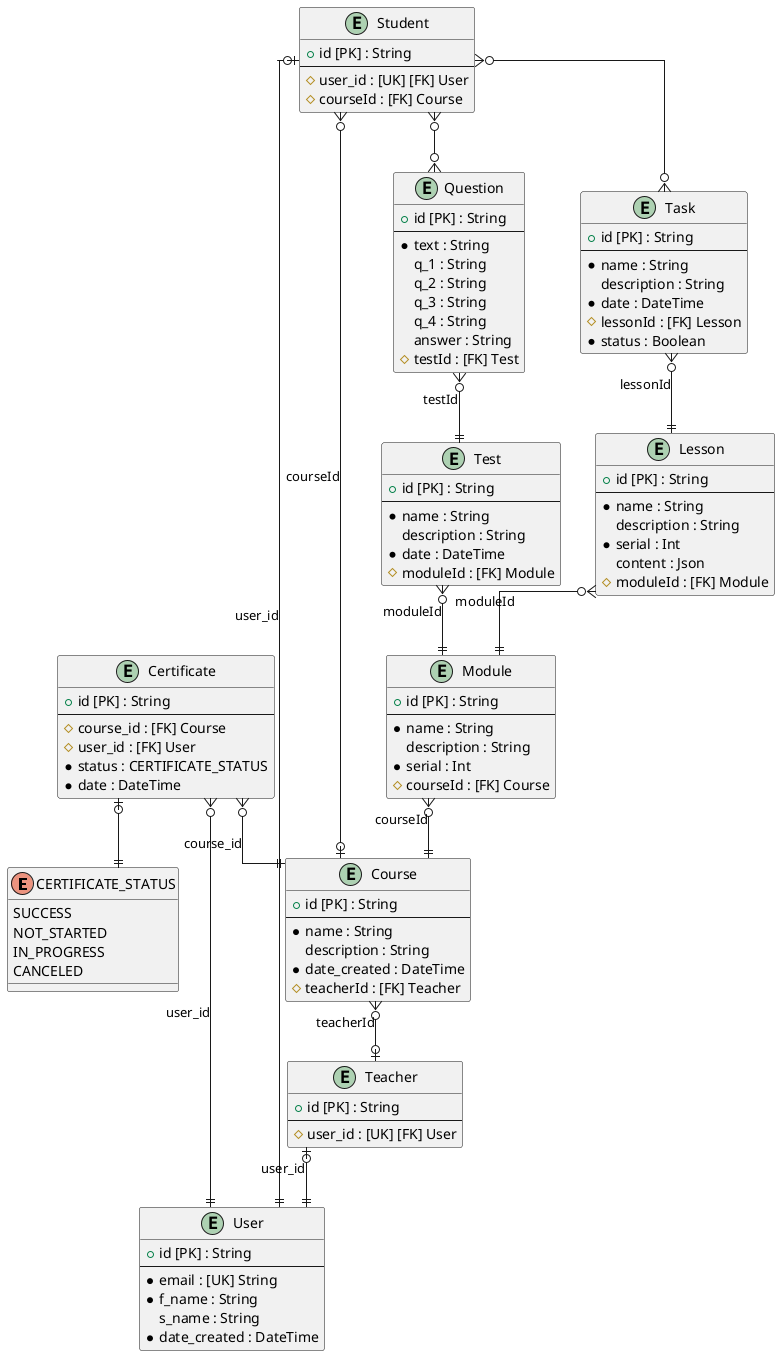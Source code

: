 @startuml erd
skinparam linetype ortho
enum "CERTIFICATE_STATUS" as CERTIFICATE_STATUS {
  SUCCESS
  NOT_STARTED
  IN_PROGRESS
  CANCELED
}
entity "User" as User {
+ id [PK] : String 
--
  * email : [UK] String
  * f_name : String
  s_name : String
  * date_created : DateTime
}

entity "Student" as Student {
+ id [PK] : String 
--
  # user_id : [UK] [FK] User
  # courseId : [FK] Course
}

entity "Course" as Course {
+ id [PK] : String 
--
  * name : String
  description : String
  * date_created : DateTime
  # teacherId : [FK] Teacher
}

entity "Teacher" as Teacher {
+ id [PK] : String 
--
  # user_id : [UK] [FK] User
}

entity "Module" as Module {
+ id [PK] : String 
--
  * name : String
  description : String
  * serial : Int
  # courseId : [FK] Course
}

entity "Test" as Test {
+ id [PK] : String 
--
  * name : String
  description : String
  * date : DateTime
  # moduleId : [FK] Module
}

entity "Question" as Question {
+ id [PK] : String 
--
  * text : String
  q_1 : String
  q_2 : String
  q_3 : String
  q_4 : String
  answer : String
  # testId : [FK] Test
}

entity "Lesson" as Lesson {
+ id [PK] : String 
--
  * name : String
  description : String
  * serial : Int
  content : Json
  # moduleId : [FK] Module
}

entity "Task" as Task {
+ id [PK] : String 
--
  * name : String
  description : String
  * date : DateTime
  # lessonId : [FK] Lesson
  * status : Boolean
}

entity "Certificate" as Certificate {
+ id [PK] : String 
--
  # course_id : [FK] Course
  # user_id : [FK] User
  * status : CERTIFICATE_STATUS
  * date : DateTime
}

' Relations
Student |o--|| User: user_id
Student }o--o| Course: courseId
Course }o--o| Teacher: teacherId
Teacher |o--|| User: user_id
Module }o--|| Course: courseId
Test }o--|| Module: moduleId
Question }o--|| Test: testId
Lesson }o--|| Module: moduleId
Task }o--|| Lesson: lessonId
Certificate }o--|| Course: course_id
Certificate }o--|| User: user_id
' ManyToMany Relations
Student }o--o{ Question
Student }o--o{ Task
' enum relations
Certificate |o--|| CERTIFICATE_STATUS
@enduml
@startuml User
skinparam linetype ortho
entity "User" as User {
+ id [PK] : String 
--
  * email : [UK] String
  * f_name : String
  s_name : String
  * date_created : DateTime
}

entity "Student" as Student {
+ id [PK] : String 
--
  # user_id : [UK] [FK] User
  # courseId : [FK] Course
}

entity "Teacher" as Teacher {
+ id [PK] : String 
--
  # user_id : [UK] [FK] User
}

entity "Certificate" as Certificate {
+ id [PK] : String 
--
  # course_id : [FK] Course
  # user_id : [FK] User
  * status : CERTIFICATE_STATUS
  * date : DateTime
}

' Relations
Student |o--|| User: user_id
Teacher |o--|| User: user_id
Certificate }o--|| User: user_id
' ManyToMany Relations
' enum relations
@enduml
@startuml Student
skinparam linetype ortho
entity "User" as User {
+ id [PK] : String 
--
  * email : [UK] String
  * f_name : String
  s_name : String
  * date_created : DateTime
}

entity "Student" as Student {
+ id [PK] : String 
--
  # user_id : [UK] [FK] User
  # courseId : [FK] Course
}

entity "Course" as Course {
+ id [PK] : String 
--
  * name : String
  description : String
  * date_created : DateTime
  # teacherId : [FK] Teacher
}

entity "Question" as Question {
+ id [PK] : String 
--
  * text : String
  q_1 : String
  q_2 : String
  q_3 : String
  q_4 : String
  answer : String
  # testId : [FK] Test
}

entity "Task" as Task {
+ id [PK] : String 
--
  * name : String
  description : String
  * date : DateTime
  # lessonId : [FK] Lesson
  * status : Boolean
}

' Relations
Student |o--|| User: user_id
Student }o--o| Course: courseId
' ManyToMany Relations
Student }o--o{ Question
Student }o--o{ Task
' enum relations
@enduml
@startuml Course
skinparam linetype ortho
entity "Student" as Student {
+ id [PK] : String 
--
  # user_id : [UK] [FK] User
  # courseId : [FK] Course
}

entity "Course" as Course {
+ id [PK] : String 
--
  * name : String
  description : String
  * date_created : DateTime
  # teacherId : [FK] Teacher
}

entity "Teacher" as Teacher {
+ id [PK] : String 
--
  # user_id : [UK] [FK] User
}

entity "Module" as Module {
+ id [PK] : String 
--
  * name : String
  description : String
  * serial : Int
  # courseId : [FK] Course
}

entity "Certificate" as Certificate {
+ id [PK] : String 
--
  # course_id : [FK] Course
  # user_id : [FK] User
  * status : CERTIFICATE_STATUS
  * date : DateTime
}

' Relations
Student }o--o| Course: courseId
Course }o--o| Teacher: teacherId
Module }o--|| Course: courseId
Certificate }o--|| Course: course_id
' ManyToMany Relations
' enum relations
@enduml
@startuml Teacher
skinparam linetype ortho
entity "User" as User {
+ id [PK] : String 
--
  * email : [UK] String
  * f_name : String
  s_name : String
  * date_created : DateTime
}

entity "Course" as Course {
+ id [PK] : String 
--
  * name : String
  description : String
  * date_created : DateTime
  # teacherId : [FK] Teacher
}

entity "Teacher" as Teacher {
+ id [PK] : String 
--
  # user_id : [UK] [FK] User
}

' Relations
Course }o--o| Teacher: teacherId
Teacher |o--|| User: user_id
' ManyToMany Relations
' enum relations
@enduml
@startuml Module
skinparam linetype ortho
entity "Course" as Course {
+ id [PK] : String 
--
  * name : String
  description : String
  * date_created : DateTime
  # teacherId : [FK] Teacher
}

entity "Module" as Module {
+ id [PK] : String 
--
  * name : String
  description : String
  * serial : Int
  # courseId : [FK] Course
}

entity "Test" as Test {
+ id [PK] : String 
--
  * name : String
  description : String
  * date : DateTime
  # moduleId : [FK] Module
}

entity "Lesson" as Lesson {
+ id [PK] : String 
--
  * name : String
  description : String
  * serial : Int
  content : Json
  # moduleId : [FK] Module
}

' Relations
Module }o--|| Course: courseId
Test }o--|| Module: moduleId
Lesson }o--|| Module: moduleId
' ManyToMany Relations
' enum relations
@enduml
@startuml Test
skinparam linetype ortho
entity "Module" as Module {
+ id [PK] : String 
--
  * name : String
  description : String
  * serial : Int
  # courseId : [FK] Course
}

entity "Test" as Test {
+ id [PK] : String 
--
  * name : String
  description : String
  * date : DateTime
  # moduleId : [FK] Module
}

entity "Question" as Question {
+ id [PK] : String 
--
  * text : String
  q_1 : String
  q_2 : String
  q_3 : String
  q_4 : String
  answer : String
  # testId : [FK] Test
}

' Relations
Test }o--|| Module: moduleId
Question }o--|| Test: testId
' ManyToMany Relations
' enum relations
@enduml
@startuml Question
skinparam linetype ortho
entity "Student" as Student {
+ id [PK] : String 
--
  # user_id : [UK] [FK] User
  # courseId : [FK] Course
}

entity "Test" as Test {
+ id [PK] : String 
--
  * name : String
  description : String
  * date : DateTime
  # moduleId : [FK] Module
}

entity "Question" as Question {
+ id [PK] : String 
--
  * text : String
  q_1 : String
  q_2 : String
  q_3 : String
  q_4 : String
  answer : String
  # testId : [FK] Test
}

' Relations
Question }o--|| Test: testId
' ManyToMany Relations
Student }o--o{ Question
' enum relations
@enduml
@startuml Lesson
skinparam linetype ortho
entity "Module" as Module {
+ id [PK] : String 
--
  * name : String
  description : String
  * serial : Int
  # courseId : [FK] Course
}

entity "Lesson" as Lesson {
+ id [PK] : String 
--
  * name : String
  description : String
  * serial : Int
  content : Json
  # moduleId : [FK] Module
}

entity "Task" as Task {
+ id [PK] : String 
--
  * name : String
  description : String
  * date : DateTime
  # lessonId : [FK] Lesson
  * status : Boolean
}

' Relations
Lesson }o--|| Module: moduleId
Task }o--|| Lesson: lessonId
' ManyToMany Relations
' enum relations
@enduml
@startuml Task
skinparam linetype ortho
entity "Student" as Student {
+ id [PK] : String 
--
  # user_id : [UK] [FK] User
  # courseId : [FK] Course
}

entity "Lesson" as Lesson {
+ id [PK] : String 
--
  * name : String
  description : String
  * serial : Int
  content : Json
  # moduleId : [FK] Module
}

entity "Task" as Task {
+ id [PK] : String 
--
  * name : String
  description : String
  * date : DateTime
  # lessonId : [FK] Lesson
  * status : Boolean
}

' Relations
Task }o--|| Lesson: lessonId
' ManyToMany Relations
Student }o--o{ Task
' enum relations
@enduml
@startuml Certificate
skinparam linetype ortho
enum "CERTIFICATE_STATUS" as CERTIFICATE_STATUS {
  SUCCESS
  NOT_STARTED
  IN_PROGRESS
  CANCELED
}
entity "User" as User {
+ id [PK] : String 
--
  * email : [UK] String
  * f_name : String
  s_name : String
  * date_created : DateTime
}

entity "Course" as Course {
+ id [PK] : String 
--
  * name : String
  description : String
  * date_created : DateTime
  # teacherId : [FK] Teacher
}

entity "Certificate" as Certificate {
+ id [PK] : String 
--
  # course_id : [FK] Course
  # user_id : [FK] User
  * status : CERTIFICATE_STATUS
  * date : DateTime
}

' Relations
Certificate }o--|| Course: course_id
Certificate }o--|| User: user_id
' ManyToMany Relations
' enum relations
Certificate |o--|| CERTIFICATE_STATUS
@enduml